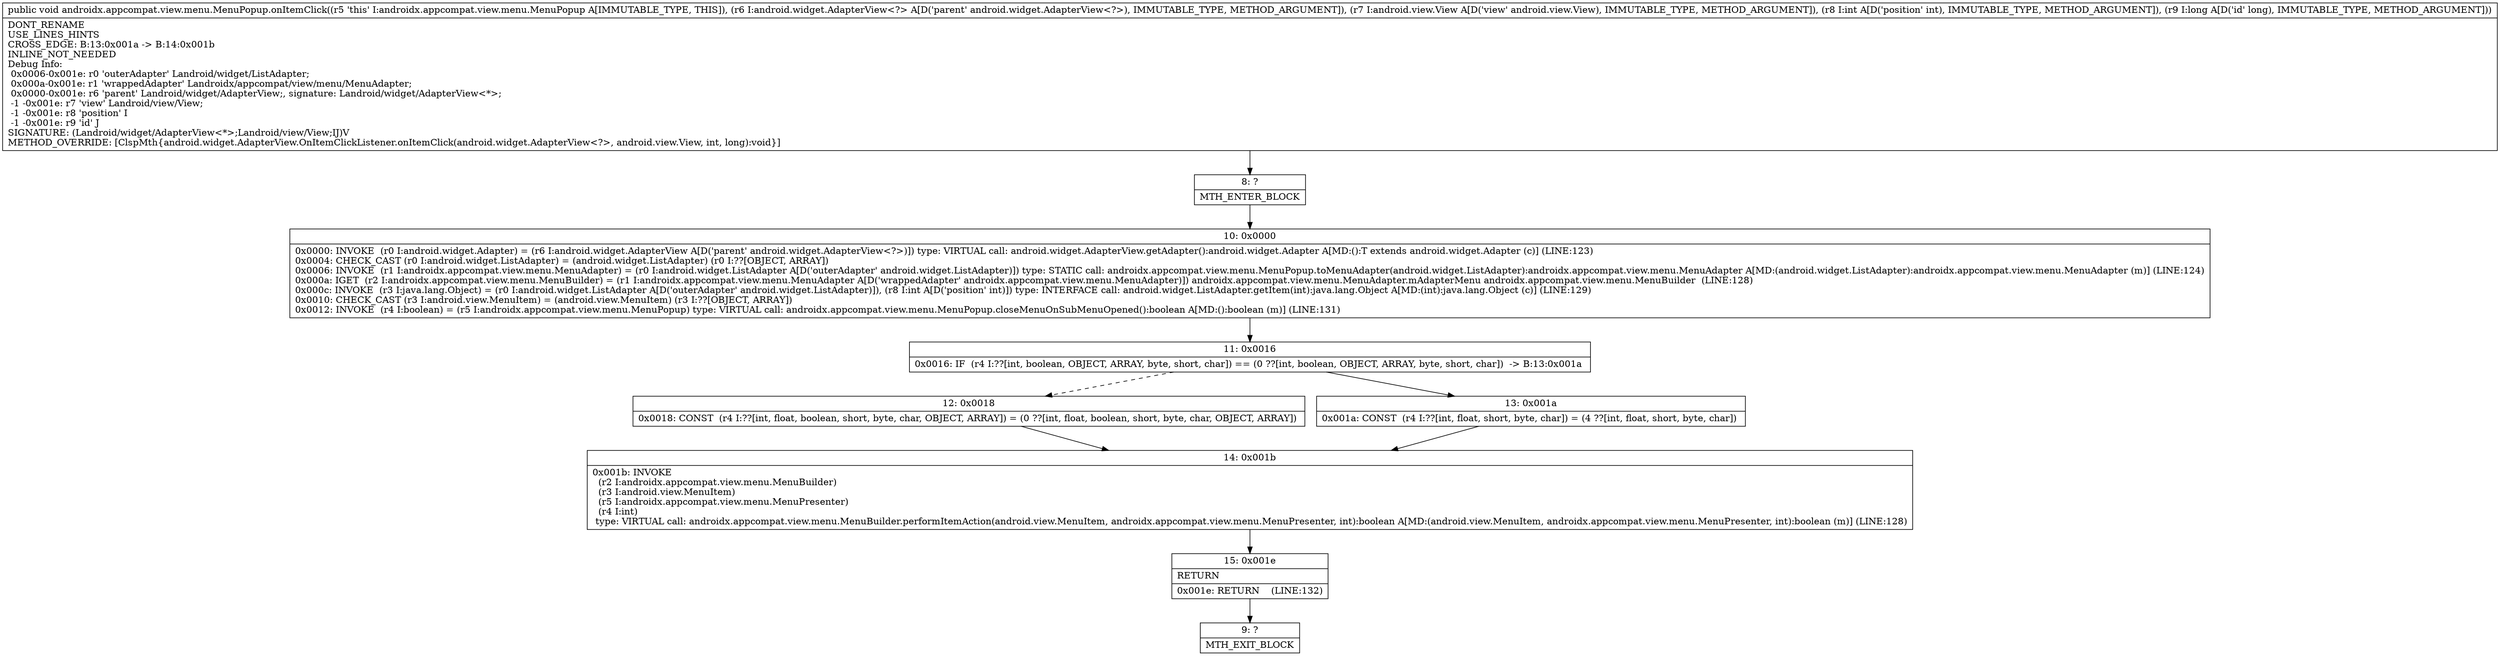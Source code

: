 digraph "CFG forandroidx.appcompat.view.menu.MenuPopup.onItemClick(Landroid\/widget\/AdapterView;Landroid\/view\/View;IJ)V" {
Node_8 [shape=record,label="{8\:\ ?|MTH_ENTER_BLOCK\l}"];
Node_10 [shape=record,label="{10\:\ 0x0000|0x0000: INVOKE  (r0 I:android.widget.Adapter) = (r6 I:android.widget.AdapterView A[D('parent' android.widget.AdapterView\<?\>)]) type: VIRTUAL call: android.widget.AdapterView.getAdapter():android.widget.Adapter A[MD:():T extends android.widget.Adapter (c)] (LINE:123)\l0x0004: CHECK_CAST (r0 I:android.widget.ListAdapter) = (android.widget.ListAdapter) (r0 I:??[OBJECT, ARRAY]) \l0x0006: INVOKE  (r1 I:androidx.appcompat.view.menu.MenuAdapter) = (r0 I:android.widget.ListAdapter A[D('outerAdapter' android.widget.ListAdapter)]) type: STATIC call: androidx.appcompat.view.menu.MenuPopup.toMenuAdapter(android.widget.ListAdapter):androidx.appcompat.view.menu.MenuAdapter A[MD:(android.widget.ListAdapter):androidx.appcompat.view.menu.MenuAdapter (m)] (LINE:124)\l0x000a: IGET  (r2 I:androidx.appcompat.view.menu.MenuBuilder) = (r1 I:androidx.appcompat.view.menu.MenuAdapter A[D('wrappedAdapter' androidx.appcompat.view.menu.MenuAdapter)]) androidx.appcompat.view.menu.MenuAdapter.mAdapterMenu androidx.appcompat.view.menu.MenuBuilder  (LINE:128)\l0x000c: INVOKE  (r3 I:java.lang.Object) = (r0 I:android.widget.ListAdapter A[D('outerAdapter' android.widget.ListAdapter)]), (r8 I:int A[D('position' int)]) type: INTERFACE call: android.widget.ListAdapter.getItem(int):java.lang.Object A[MD:(int):java.lang.Object (c)] (LINE:129)\l0x0010: CHECK_CAST (r3 I:android.view.MenuItem) = (android.view.MenuItem) (r3 I:??[OBJECT, ARRAY]) \l0x0012: INVOKE  (r4 I:boolean) = (r5 I:androidx.appcompat.view.menu.MenuPopup) type: VIRTUAL call: androidx.appcompat.view.menu.MenuPopup.closeMenuOnSubMenuOpened():boolean A[MD:():boolean (m)] (LINE:131)\l}"];
Node_11 [shape=record,label="{11\:\ 0x0016|0x0016: IF  (r4 I:??[int, boolean, OBJECT, ARRAY, byte, short, char]) == (0 ??[int, boolean, OBJECT, ARRAY, byte, short, char])  \-\> B:13:0x001a \l}"];
Node_12 [shape=record,label="{12\:\ 0x0018|0x0018: CONST  (r4 I:??[int, float, boolean, short, byte, char, OBJECT, ARRAY]) = (0 ??[int, float, boolean, short, byte, char, OBJECT, ARRAY]) \l}"];
Node_14 [shape=record,label="{14\:\ 0x001b|0x001b: INVOKE  \l  (r2 I:androidx.appcompat.view.menu.MenuBuilder)\l  (r3 I:android.view.MenuItem)\l  (r5 I:androidx.appcompat.view.menu.MenuPresenter)\l  (r4 I:int)\l type: VIRTUAL call: androidx.appcompat.view.menu.MenuBuilder.performItemAction(android.view.MenuItem, androidx.appcompat.view.menu.MenuPresenter, int):boolean A[MD:(android.view.MenuItem, androidx.appcompat.view.menu.MenuPresenter, int):boolean (m)] (LINE:128)\l}"];
Node_15 [shape=record,label="{15\:\ 0x001e|RETURN\l|0x001e: RETURN    (LINE:132)\l}"];
Node_9 [shape=record,label="{9\:\ ?|MTH_EXIT_BLOCK\l}"];
Node_13 [shape=record,label="{13\:\ 0x001a|0x001a: CONST  (r4 I:??[int, float, short, byte, char]) = (4 ??[int, float, short, byte, char]) \l}"];
MethodNode[shape=record,label="{public void androidx.appcompat.view.menu.MenuPopup.onItemClick((r5 'this' I:androidx.appcompat.view.menu.MenuPopup A[IMMUTABLE_TYPE, THIS]), (r6 I:android.widget.AdapterView\<?\> A[D('parent' android.widget.AdapterView\<?\>), IMMUTABLE_TYPE, METHOD_ARGUMENT]), (r7 I:android.view.View A[D('view' android.view.View), IMMUTABLE_TYPE, METHOD_ARGUMENT]), (r8 I:int A[D('position' int), IMMUTABLE_TYPE, METHOD_ARGUMENT]), (r9 I:long A[D('id' long), IMMUTABLE_TYPE, METHOD_ARGUMENT]))  | DONT_RENAME\lUSE_LINES_HINTS\lCROSS_EDGE: B:13:0x001a \-\> B:14:0x001b\lINLINE_NOT_NEEDED\lDebug Info:\l  0x0006\-0x001e: r0 'outerAdapter' Landroid\/widget\/ListAdapter;\l  0x000a\-0x001e: r1 'wrappedAdapter' Landroidx\/appcompat\/view\/menu\/MenuAdapter;\l  0x0000\-0x001e: r6 'parent' Landroid\/widget\/AdapterView;, signature: Landroid\/widget\/AdapterView\<*\>;\l  \-1 \-0x001e: r7 'view' Landroid\/view\/View;\l  \-1 \-0x001e: r8 'position' I\l  \-1 \-0x001e: r9 'id' J\lSIGNATURE: (Landroid\/widget\/AdapterView\<*\>;Landroid\/view\/View;IJ)V\lMETHOD_OVERRIDE: [ClspMth\{android.widget.AdapterView.OnItemClickListener.onItemClick(android.widget.AdapterView\<?\>, android.view.View, int, long):void\}]\l}"];
MethodNode -> Node_8;Node_8 -> Node_10;
Node_10 -> Node_11;
Node_11 -> Node_12[style=dashed];
Node_11 -> Node_13;
Node_12 -> Node_14;
Node_14 -> Node_15;
Node_15 -> Node_9;
Node_13 -> Node_14;
}

